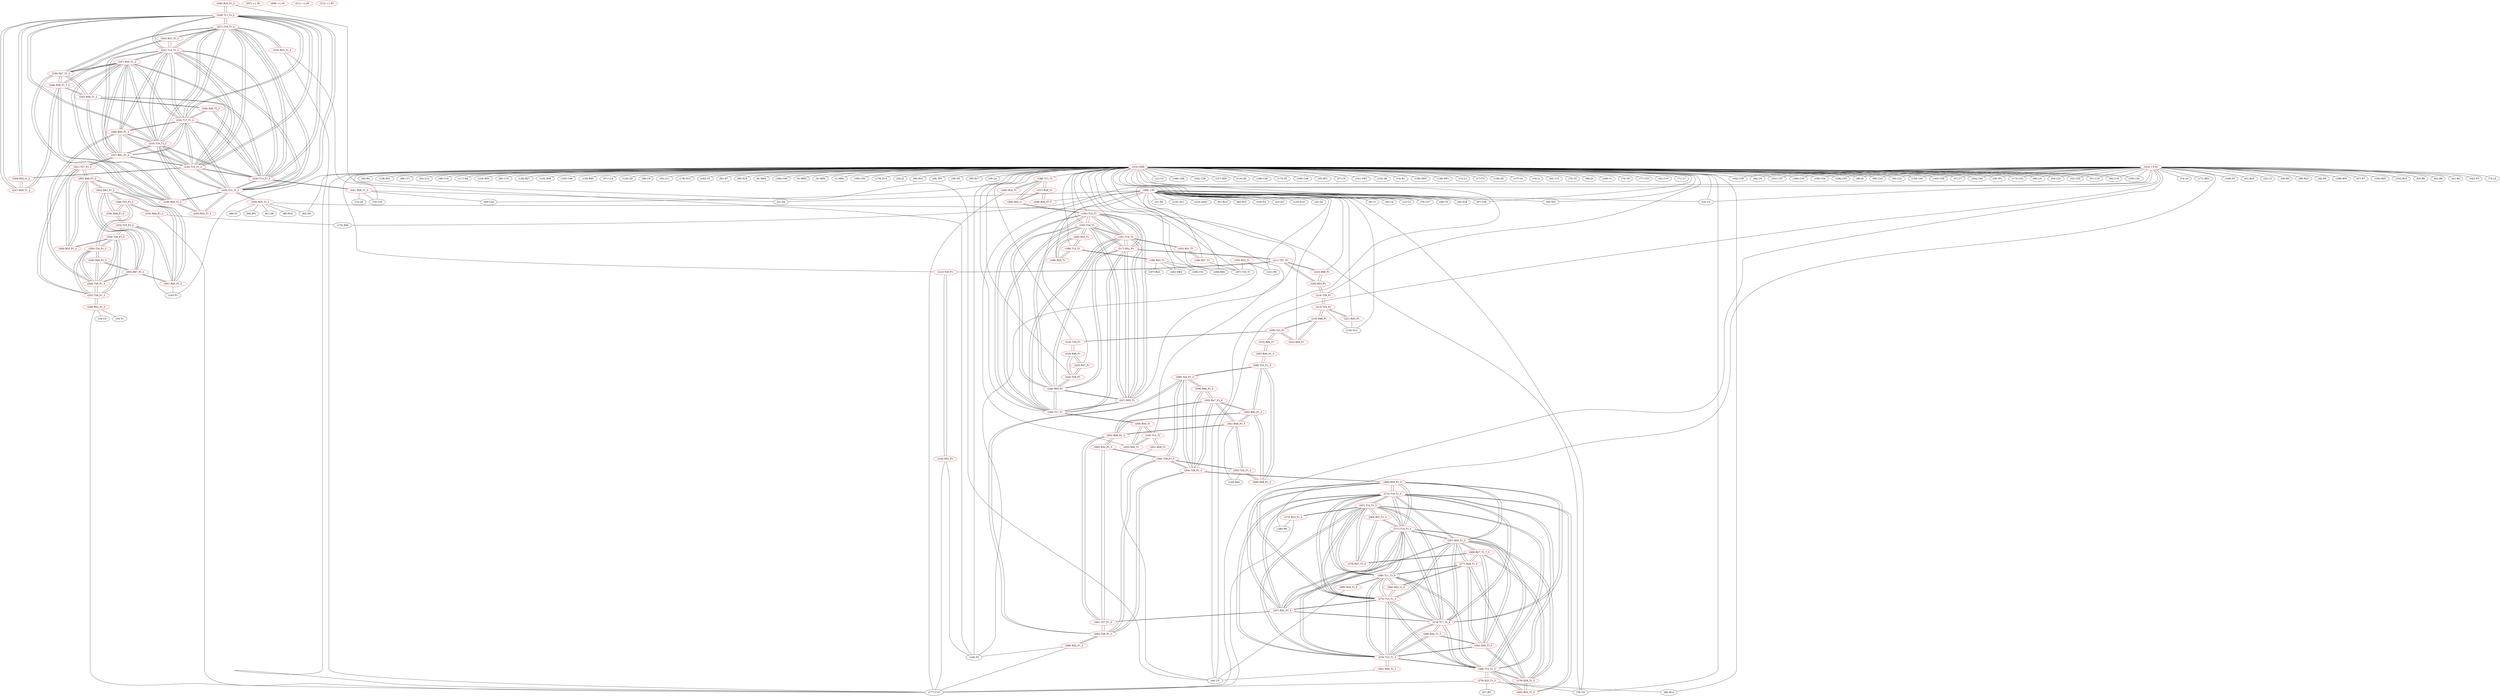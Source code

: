 graph {
	188 [label="(188) T11_T1" color=red]
	200 [label="(200) R24_T1"]
	197 [label="(197) R28_T1"]
	204 [label="(204) R32_t1"]
	189 [label="(189) T12_T1" color=red]
	205 [label="(205) R33_T1"]
	198 [label="(198) R29_T1"]
	199 [label="(199) R25_T1"]
	190 [label="(190) T13_T1" color=red]
	202 [label="(202) R30_T1"]
	206 [label="(206) R34_T1"]
	201 [label="(201) R26_T1"]
	191 [label="(191) T14_T1" color=red]
	203 [label="(203) R31_T1"]
	217 [label="(217) R51_P1"]
	226 [label="(226) R50_P1"]
	194 [label="(194) T17_T1"]
	207 [label="(207) R35_T1"]
	193 [label="(193) T16_T1"]
	192 [label="(192) T15_T1"]
	192 [label="(192) T15_T1" color=red]
	204 [label="(204) R32_t1"]
	217 [label="(217) R51_P1"]
	226 [label="(226) R50_P1"]
	194 [label="(194) T17_T1"]
	207 [label="(207) R35_T1"]
	193 [label="(193) T16_T1"]
	191 [label="(191) T14_T1"]
	193 [label="(193) T16_T1" color=red]
	205 [label="(205) R33_T1"]
	217 [label="(217) R51_P1"]
	226 [label="(226) R50_P1"]
	194 [label="(194) T17_T1"]
	207 [label="(207) R35_T1"]
	192 [label="(192) T15_T1"]
	191 [label="(191) T14_T1"]
	194 [label="(194) T17_T1" color=red]
	206 [label="(206) R34_T1"]
	217 [label="(217) R51_P1"]
	226 [label="(226) R50_P1"]
	207 [label="(207) R35_T1"]
	193 [label="(193) T16_T1"]
	192 [label="(192) T15_T1"]
	191 [label="(191) T14_T1"]
	195 [label="(195) R23_T1" color=red]
	151 [label="(151) F6"]
	144 [label="(144) P2"]
	187 [label="(187) T10_T1"]
	196 [label="(196) R27_T1" color=red]
	187 [label="(187) T10_T1"]
	203 [label="(203) R31_T1"]
	197 [label="(197) R28_T1" color=red]
	188 [label="(188) T11_T1"]
	204 [label="(204) R32_t1"]
	208 [label="(208) R28_T1_T"]
	198 [label="(198) R29_T1" color=red]
	205 [label="(205) R33_T1"]
	189 [label="(189) T12_T1"]
	199 [label="(199) R25_T1" color=red]
	108 [label="(108) R26"]
	107 [label="(107) R22"]
	140 [label="(140) SW4"]
	109 [label="(109) C31"]
	189 [label="(189) T12_T1"]
	200 [label="(200) R24_T1" color=red]
	177 [label="(177) U10"]
	188 [label="(188) T11_T1"]
	201 [label="(201) R26_T1" color=red]
	44 [label="(44) U5"]
	190 [label="(190) T13_T1"]
	202 [label="(202) R30_T1" color=red]
	206 [label="(206) R34_T1"]
	190 [label="(190) T13_T1"]
	203 [label="(203) R31_T1" color=red]
	187 [label="(187) T10_T1"]
	196 [label="(196) R27_T1"]
	191 [label="(191) T14_T1"]
	204 [label="(204) R32_t1" color=red]
	192 [label="(192) T15_T1"]
	188 [label="(188) T11_T1"]
	197 [label="(197) R28_T1"]
	205 [label="(205) R33_T1" color=red]
	193 [label="(193) T16_T1"]
	198 [label="(198) R29_T1"]
	189 [label="(189) T12_T1"]
	206 [label="(206) R34_T1" color=red]
	194 [label="(194) T17_T1"]
	202 [label="(202) R30_T1"]
	190 [label="(190) T13_T1"]
	207 [label="(207) R35_T1" color=red]
	217 [label="(217) R51_P1"]
	226 [label="(226) R50_P1"]
	194 [label="(194) T17_T1"]
	193 [label="(193) T16_T1"]
	192 [label="(192) T15_T1"]
	191 [label="(191) T14_T1"]
	208 [label="(208) R28_T1_T" color=red]
	197 [label="(197) R28_T1"]
	209 [label="(209) T23_P1" color=red]
	219 [label="(219) R48_P1"]
	222 [label="(222) R43_P1"]
	210 [label="(210) T24_P1"]
	215 [label="(215) R44_P1"]
	210 [label="(210) T24_P1" color=red]
	216 [label="(216) R46_P1"]
	209 [label="(209) T23_P1"]
	211 [label="(211) T27_P1" color=red]
	217 [label="(217) R51_P1"]
	212 [label="(212) T28_P1"]
	220 [label="(220) R53_P1"]
	223 [label="(223) R49_P1"]
	212 [label="(212) T28_P1" color=red]
	218 [label="(218) R52_P1"]
	211 [label="(211) T27_P1"]
	213 [label="(213) T25_P1" color=red]
	214 [label="(214) T29_P1"]
	219 [label="(219) R48_P1"]
	221 [label="(221) R45_P1"]
	134 [label="(134) D12"]
	214 [label="(214) T29_P1" color=red]
	213 [label="(213) T25_P1"]
	220 [label="(220) R53_P1"]
	215 [label="(215) R44_P1" color=red]
	295 [label="(295) R44_P1_3"]
	209 [label="(209) T23_P1"]
	216 [label="(216) R46_P1" color=red]
	224 [label="(224) T26_P1"]
	225 [label="(225) R47_P1"]
	210 [label="(210) T24_P1"]
	217 [label="(217) R51_P1" color=red]
	211 [label="(211) T27_P1"]
	226 [label="(226) R50_P1"]
	194 [label="(194) T17_T1"]
	207 [label="(207) R35_T1"]
	193 [label="(193) T16_T1"]
	192 [label="(192) T15_T1"]
	191 [label="(191) T14_T1"]
	218 [label="(218) R52_P1" color=red]
	177 [label="(177) U10"]
	144 [label="(144) P2"]
	212 [label="(212) T28_P1"]
	219 [label="(219) R48_P1" color=red]
	213 [label="(213) T25_P1"]
	209 [label="(209) T23_P1"]
	222 [label="(222) R43_P1"]
	220 [label="(220) R53_P1" color=red]
	214 [label="(214) T29_P1"]
	211 [label="(211) T27_P1"]
	223 [label="(223) R49_P1"]
	221 [label="(221) R45_P1" color=red]
	213 [label="(213) T25_P1"]
	134 [label="(134) D12"]
	222 [label="(222) R43_P1" color=red]
	219 [label="(219) R48_P1"]
	209 [label="(209) T23_P1"]
	223 [label="(223) R49_P1" color=red]
	211 [label="(211) T27_P1"]
	220 [label="(220) R53_P1"]
	224 [label="(224) T26_P1" color=red]
	226 [label="(226) R50_P1"]
	216 [label="(216) R46_P1"]
	225 [label="(225) R47_P1"]
	225 [label="(225) R47_P1" color=red]
	224 [label="(224) T26_P1"]
	216 [label="(216) R46_P1"]
	226 [label="(226) R50_P1" color=red]
	224 [label="(224) T26_P1"]
	217 [label="(217) R51_P1"]
	194 [label="(194) T17_T1"]
	207 [label="(207) R35_T1"]
	193 [label="(193) T16_T1"]
	192 [label="(192) T15_T1"]
	191 [label="(191) T14_T1"]
	227 [label="(227) T10_T1_2" color=red]
	235 [label="(235) R23_T1_2"]
	243 [label="(243) R31_T1_2"]
	236 [label="(236) R27_T1_2"]
	233 [label="(233) T16_T1_2"]
	234 [label="(234) T17_T1_2"]
	232 [label="(232) T15_T1_2"]
	229 [label="(229) T12_T1_2"]
	231 [label="(231) T14_T1_2"]
	230 [label="(230) T13_T1_2"]
	228 [label="(228) T11_T1_2"]
	228 [label="(228) T11_T1_2" color=red]
	240 [label="(240) R24_T1_2"]
	237 [label="(237) R28_T1_2"]
	244 [label="(244) R32_t1_2"]
	227 [label="(227) T10_T1_2"]
	233 [label="(233) T16_T1_2"]
	234 [label="(234) T17_T1_2"]
	232 [label="(232) T15_T1_2"]
	229 [label="(229) T12_T1_2"]
	231 [label="(231) T14_T1_2"]
	230 [label="(230) T13_T1_2"]
	229 [label="(229) T12_T1_2" color=red]
	245 [label="(245) R33_T1_2"]
	238 [label="(238) R29_T1_2"]
	239 [label="(239) R25_T1_2"]
	227 [label="(227) T10_T1_2"]
	233 [label="(233) T16_T1_2"]
	234 [label="(234) T17_T1_2"]
	232 [label="(232) T15_T1_2"]
	231 [label="(231) T14_T1_2"]
	230 [label="(230) T13_T1_2"]
	228 [label="(228) T11_T1_2"]
	230 [label="(230) T13_T1_2" color=red]
	242 [label="(242) R30_T1_2"]
	246 [label="(246) R34_T1_2"]
	241 [label="(241) R26_T1_2"]
	227 [label="(227) T10_T1_2"]
	233 [label="(233) T16_T1_2"]
	234 [label="(234) T17_T1_2"]
	232 [label="(232) T15_T1_2"]
	229 [label="(229) T12_T1_2"]
	231 [label="(231) T14_T1_2"]
	228 [label="(228) T11_T1_2"]
	231 [label="(231) T14_T1_2" color=red]
	227 [label="(227) T10_T1_2"]
	233 [label="(233) T16_T1_2"]
	234 [label="(234) T17_T1_2"]
	232 [label="(232) T15_T1_2"]
	229 [label="(229) T12_T1_2"]
	230 [label="(230) T13_T1_2"]
	228 [label="(228) T11_T1_2"]
	243 [label="(243) R31_T1_2"]
	257 [label="(257) R51_P1_2"]
	266 [label="(266) R50_P1_2"]
	247 [label="(247) R35_T1_2"]
	232 [label="(232) T15_T1_2" color=red]
	244 [label="(244) R32_t1_2"]
	227 [label="(227) T10_T1_2"]
	233 [label="(233) T16_T1_2"]
	234 [label="(234) T17_T1_2"]
	229 [label="(229) T12_T1_2"]
	231 [label="(231) T14_T1_2"]
	230 [label="(230) T13_T1_2"]
	228 [label="(228) T11_T1_2"]
	257 [label="(257) R51_P1_2"]
	266 [label="(266) R50_P1_2"]
	247 [label="(247) R35_T1_2"]
	233 [label="(233) T16_T1_2" color=red]
	245 [label="(245) R33_T1_2"]
	227 [label="(227) T10_T1_2"]
	234 [label="(234) T17_T1_2"]
	232 [label="(232) T15_T1_2"]
	229 [label="(229) T12_T1_2"]
	231 [label="(231) T14_T1_2"]
	230 [label="(230) T13_T1_2"]
	228 [label="(228) T11_T1_2"]
	257 [label="(257) R51_P1_2"]
	266 [label="(266) R50_P1_2"]
	247 [label="(247) R35_T1_2"]
	234 [label="(234) T17_T1_2" color=red]
	246 [label="(246) R34_T1_2"]
	227 [label="(227) T10_T1_2"]
	233 [label="(233) T16_T1_2"]
	232 [label="(232) T15_T1_2"]
	229 [label="(229) T12_T1_2"]
	231 [label="(231) T14_T1_2"]
	230 [label="(230) T13_T1_2"]
	228 [label="(228) T11_T1_2"]
	257 [label="(257) R51_P1_2"]
	266 [label="(266) R50_P1_2"]
	247 [label="(247) R35_T1_2"]
	235 [label="(235) R23_T1_2" color=red]
	177 [label="(177) U10"]
	144 [label="(144) P2"]
	227 [label="(227) T10_T1_2"]
	236 [label="(236) R27_T1_2" color=red]
	242 [label="(242) R30_T1_2"]
	247 [label="(247) R35_T1_2"]
	238 [label="(238) R29_T1_2"]
	248 [label="(248) R28_T1_T_2"]
	227 [label="(227) T10_T1_2"]
	243 [label="(243) R31_T1_2"]
	237 [label="(237) R28_T1_2" color=red]
	228 [label="(228) T11_T1_2"]
	244 [label="(244) R32_t1_2"]
	248 [label="(248) R28_T1_T_2"]
	238 [label="(238) R29_T1_2" color=red]
	242 [label="(242) R30_T1_2"]
	247 [label="(247) R35_T1_2"]
	248 [label="(248) R28_T1_T_2"]
	236 [label="(236) R27_T1_2"]
	245 [label="(245) R33_T1_2"]
	229 [label="(229) T12_T1_2"]
	239 [label="(239) R25_T1_2" color=red]
	88 [label="(88) F2"]
	94 [label="(94) JP4"]
	83 [label="(83) D9"]
	78 [label="(78) U9"]
	81 [label="(81) D8"]
	80 [label="(80) R16"]
	229 [label="(229) T12_T1_2"]
	240 [label="(240) R24_T1_2" color=red]
	44 [label="(44) U5"]
	228 [label="(228) T11_T1_2"]
	241 [label="(241) R26_T1_2" color=red]
	70 [label="(70) C25"]
	69 [label="(69) C24"]
	72 [label="(72) L8"]
	21 [label="(21) D4"]
	230 [label="(230) T13_T1_2"]
	242 [label="(242) R30_T1_2" color=red]
	247 [label="(247) R35_T1_2"]
	238 [label="(238) R29_T1_2"]
	248 [label="(248) R28_T1_T_2"]
	236 [label="(236) R27_T1_2"]
	246 [label="(246) R34_T1_2"]
	230 [label="(230) T13_T1_2"]
	243 [label="(243) R31_T1_2" color=red]
	227 [label="(227) T10_T1_2"]
	236 [label="(236) R27_T1_2"]
	231 [label="(231) T14_T1_2"]
	244 [label="(244) R32_t1_2" color=red]
	232 [label="(232) T15_T1_2"]
	228 [label="(228) T11_T1_2"]
	237 [label="(237) R28_T1_2"]
	245 [label="(245) R33_T1_2" color=red]
	233 [label="(233) T16_T1_2"]
	238 [label="(238) R29_T1_2"]
	229 [label="(229) T12_T1_2"]
	246 [label="(246) R34_T1_2" color=red]
	234 [label="(234) T17_T1_2"]
	242 [label="(242) R30_T1_2"]
	230 [label="(230) T13_T1_2"]
	247 [label="(247) R35_T1_2" color=red]
	242 [label="(242) R30_T1_2"]
	238 [label="(238) R29_T1_2"]
	248 [label="(248) R28_T1_T_2"]
	236 [label="(236) R27_T1_2"]
	257 [label="(257) R51_P1_2"]
	266 [label="(266) R50_P1_2"]
	234 [label="(234) T17_T1_2"]
	233 [label="(233) T16_T1_2"]
	232 [label="(232) T15_T1_2"]
	231 [label="(231) T14_T1_2"]
	248 [label="(248) R28_T1_T_2" color=red]
	242 [label="(242) R30_T1_2"]
	247 [label="(247) R35_T1_2"]
	238 [label="(238) R29_T1_2"]
	236 [label="(236) R27_T1_2"]
	237 [label="(237) R28_T1_2"]
	249 [label="(249) T23_P1_2" color=red]
	259 [label="(259) R48_P1_2"]
	262 [label="(262) R43_P1_2"]
	250 [label="(250) T24_P1_2"]
	255 [label="(255) R44_P1_2"]
	250 [label="(250) T24_P1_2" color=red]
	264 [label="(264) T26_P1_2"]
	254 [label="(254) T29_P1_2"]
	252 [label="(252) T28_P1_2"]
	256 [label="(256) R46_P1_2"]
	249 [label="(249) T23_P1_2"]
	251 [label="(251) T27_P1_2" color=red]
	257 [label="(257) R51_P1_2"]
	252 [label="(252) T28_P1_2"]
	260 [label="(260) R53_P1_2"]
	263 [label="(263) R49_P1_2"]
	252 [label="(252) T28_P1_2" color=red]
	264 [label="(264) T26_P1_2"]
	250 [label="(250) T24_P1_2"]
	254 [label="(254) T29_P1_2"]
	258 [label="(258) R52_P1_2"]
	251 [label="(251) T27_P1_2"]
	253 [label="(253) T25_P1_2" color=red]
	254 [label="(254) T29_P1_2"]
	259 [label="(259) R48_P1_2"]
	261 [label="(261) R45_P1_2"]
	143 [label="(143) P1"]
	254 [label="(254) T29_P1_2" color=red]
	264 [label="(264) T26_P1_2"]
	250 [label="(250) T24_P1_2"]
	252 [label="(252) T28_P1_2"]
	253 [label="(253) T25_P1_2"]
	260 [label="(260) R53_P1_2"]
	255 [label="(255) R44_P1_2" color=red]
	177 [label="(177) U10"]
	170 [label="(170) R50"]
	249 [label="(249) T23_P1_2"]
	256 [label="(256) R46_P1_2" color=red]
	264 [label="(264) T26_P1_2"]
	265 [label="(265) R47_P1_2"]
	250 [label="(250) T24_P1_2"]
	257 [label="(257) R51_P1_2" color=red]
	251 [label="(251) T27_P1_2"]
	266 [label="(266) R50_P1_2"]
	234 [label="(234) T17_T1_2"]
	247 [label="(247) R35_T1_2"]
	233 [label="(233) T16_T1_2"]
	232 [label="(232) T15_T1_2"]
	231 [label="(231) T14_T1_2"]
	258 [label="(258) R52_P1_2" color=red]
	10 [label="(10) U2"]
	177 [label="(177) U10"]
	16 [label="(16) T1"]
	252 [label="(252) T28_P1_2"]
	259 [label="(259) R48_P1_2" color=red]
	253 [label="(253) T25_P1_2"]
	249 [label="(249) T23_P1_2"]
	262 [label="(262) R43_P1_2"]
	260 [label="(260) R53_P1_2" color=red]
	254 [label="(254) T29_P1_2"]
	251 [label="(251) T27_P1_2"]
	263 [label="(263) R49_P1_2"]
	261 [label="(261) R45_P1_2" color=red]
	265 [label="(265) R47_P1_2"]
	262 [label="(262) R43_P1_2"]
	263 [label="(263) R49_P1_2"]
	253 [label="(253) T25_P1_2"]
	143 [label="(143) P1"]
	262 [label="(262) R43_P1_2" color=red]
	259 [label="(259) R48_P1_2"]
	249 [label="(249) T23_P1_2"]
	265 [label="(265) R47_P1_2"]
	261 [label="(261) R45_P1_2"]
	263 [label="(263) R49_P1_2"]
	263 [label="(263) R49_P1_2" color=red]
	265 [label="(265) R47_P1_2"]
	261 [label="(261) R45_P1_2"]
	262 [label="(262) R43_P1_2"]
	251 [label="(251) T27_P1_2"]
	260 [label="(260) R53_P1_2"]
	264 [label="(264) T26_P1_2" color=red]
	266 [label="(266) R50_P1_2"]
	250 [label="(250) T24_P1_2"]
	254 [label="(254) T29_P1_2"]
	252 [label="(252) T28_P1_2"]
	256 [label="(256) R46_P1_2"]
	265 [label="(265) R47_P1_2"]
	265 [label="(265) R47_P1_2" color=red]
	261 [label="(261) R45_P1_2"]
	262 [label="(262) R43_P1_2"]
	263 [label="(263) R49_P1_2"]
	264 [label="(264) T26_P1_2"]
	256 [label="(256) R46_P1_2"]
	266 [label="(266) R50_P1_2" color=red]
	264 [label="(264) T26_P1_2"]
	257 [label="(257) R51_P1_2"]
	234 [label="(234) T17_T1_2"]
	247 [label="(247) R35_T1_2"]
	233 [label="(233) T16_T1_2"]
	232 [label="(232) T15_T1_2"]
	231 [label="(231) T14_T1_2"]
	267 [label="(267) T10_T1_3" color=red]
	275 [label="(275) R23_T1_3"]
	283 [label="(283) R31_T1_3"]
	276 [label="(276) R27_T1_3"]
	273 [label="(273) T16_T1_3"]
	274 [label="(274) T17_T1_3"]
	272 [label="(272) T15_T1_3"]
	269 [label="(269) T12_T1_3"]
	271 [label="(271) T14_T1_3"]
	270 [label="(270) T13_T1_3"]
	268 [label="(268) T11_T1_3"]
	268 [label="(268) T11_T1_3" color=red]
	280 [label="(280) R24_T1_3"]
	277 [label="(277) R28_T1_3"]
	284 [label="(284) R32_t1_3"]
	267 [label="(267) T10_T1_3"]
	273 [label="(273) T16_T1_3"]
	274 [label="(274) T17_T1_3"]
	272 [label="(272) T15_T1_3"]
	269 [label="(269) T12_T1_3"]
	271 [label="(271) T14_T1_3"]
	270 [label="(270) T13_T1_3"]
	269 [label="(269) T12_T1_3" color=red]
	285 [label="(285) R33_T1_3"]
	278 [label="(278) R29_T1_3"]
	279 [label="(279) R25_T1_3"]
	267 [label="(267) T10_T1_3"]
	273 [label="(273) T16_T1_3"]
	274 [label="(274) T17_T1_3"]
	272 [label="(272) T15_T1_3"]
	271 [label="(271) T14_T1_3"]
	270 [label="(270) T13_T1_3"]
	268 [label="(268) T11_T1_3"]
	270 [label="(270) T13_T1_3" color=red]
	282 [label="(282) R30_T1_3"]
	286 [label="(286) R34_T1_3"]
	281 [label="(281) R26_T1_3"]
	267 [label="(267) T10_T1_3"]
	273 [label="(273) T16_T1_3"]
	274 [label="(274) T17_T1_3"]
	272 [label="(272) T15_T1_3"]
	269 [label="(269) T12_T1_3"]
	271 [label="(271) T14_T1_3"]
	268 [label="(268) T11_T1_3"]
	271 [label="(271) T14_T1_3" color=red]
	267 [label="(267) T10_T1_3"]
	273 [label="(273) T16_T1_3"]
	274 [label="(274) T17_T1_3"]
	272 [label="(272) T15_T1_3"]
	269 [label="(269) T12_T1_3"]
	270 [label="(270) T13_T1_3"]
	268 [label="(268) T11_T1_3"]
	283 [label="(283) R31_T1_3"]
	297 [label="(297) R51_P1_3"]
	306 [label="(306) R50_P1_3"]
	287 [label="(287) R35_T1_3"]
	272 [label="(272) T15_T1_3" color=red]
	284 [label="(284) R32_t1_3"]
	267 [label="(267) T10_T1_3"]
	273 [label="(273) T16_T1_3"]
	274 [label="(274) T17_T1_3"]
	269 [label="(269) T12_T1_3"]
	271 [label="(271) T14_T1_3"]
	270 [label="(270) T13_T1_3"]
	268 [label="(268) T11_T1_3"]
	297 [label="(297) R51_P1_3"]
	306 [label="(306) R50_P1_3"]
	287 [label="(287) R35_T1_3"]
	273 [label="(273) T16_T1_3" color=red]
	285 [label="(285) R33_T1_3"]
	267 [label="(267) T10_T1_3"]
	274 [label="(274) T17_T1_3"]
	272 [label="(272) T15_T1_3"]
	269 [label="(269) T12_T1_3"]
	271 [label="(271) T14_T1_3"]
	270 [label="(270) T13_T1_3"]
	268 [label="(268) T11_T1_3"]
	297 [label="(297) R51_P1_3"]
	306 [label="(306) R50_P1_3"]
	287 [label="(287) R35_T1_3"]
	274 [label="(274) T17_T1_3" color=red]
	286 [label="(286) R34_T1_3"]
	267 [label="(267) T10_T1_3"]
	273 [label="(273) T16_T1_3"]
	272 [label="(272) T15_T1_3"]
	269 [label="(269) T12_T1_3"]
	271 [label="(271) T14_T1_3"]
	270 [label="(270) T13_T1_3"]
	268 [label="(268) T11_T1_3"]
	297 [label="(297) R51_P1_3"]
	306 [label="(306) R50_P1_3"]
	287 [label="(287) R35_T1_3"]
	275 [label="(275) R23_T1_3" color=red]
	186 [label="(186) R6"]
	177 [label="(177) U10"]
	267 [label="(267) T10_T1_3"]
	276 [label="(276) R27_T1_3" color=red]
	267 [label="(267) T10_T1_3"]
	283 [label="(283) R31_T1_3"]
	288 [label="(288) R27_T1_T_3"]
	277 [label="(277) R28_T1_3" color=red]
	282 [label="(282) R30_T1_3"]
	287 [label="(287) R35_T1_3"]
	278 [label="(278) R29_T1_3"]
	288 [label="(288) R27_T1_T_3"]
	268 [label="(268) T11_T1_3"]
	284 [label="(284) R32_t1_3"]
	278 [label="(278) R29_T1_3" color=red]
	282 [label="(282) R30_T1_3"]
	287 [label="(287) R35_T1_3"]
	277 [label="(277) R28_T1_3"]
	288 [label="(288) R27_T1_T_3"]
	285 [label="(285) R33_T1_3"]
	269 [label="(269) T12_T1_3"]
	279 [label="(279) R25_T1_3" color=red]
	97 [label="(97) JP1"]
	86 [label="(86) R14"]
	177 [label="(177) U10"]
	78 [label="(78) U9"]
	269 [label="(269) T12_T1_3"]
	280 [label="(280) R24_T1_3" color=red]
	44 [label="(44) U5"]
	268 [label="(268) T11_T1_3"]
	281 [label="(281) R26_T1_3" color=red]
	44 [label="(44) U5"]
	270 [label="(270) T13_T1_3"]
	282 [label="(282) R30_T1_3" color=red]
	287 [label="(287) R35_T1_3"]
	278 [label="(278) R29_T1_3"]
	277 [label="(277) R28_T1_3"]
	288 [label="(288) R27_T1_T_3"]
	286 [label="(286) R34_T1_3"]
	270 [label="(270) T13_T1_3"]
	283 [label="(283) R31_T1_3" color=red]
	267 [label="(267) T10_T1_3"]
	276 [label="(276) R27_T1_3"]
	271 [label="(271) T14_T1_3"]
	284 [label="(284) R32_t1_3" color=red]
	272 [label="(272) T15_T1_3"]
	268 [label="(268) T11_T1_3"]
	277 [label="(277) R28_T1_3"]
	285 [label="(285) R33_T1_3" color=red]
	273 [label="(273) T16_T1_3"]
	278 [label="(278) R29_T1_3"]
	269 [label="(269) T12_T1_3"]
	286 [label="(286) R34_T1_3" color=red]
	274 [label="(274) T17_T1_3"]
	282 [label="(282) R30_T1_3"]
	270 [label="(270) T13_T1_3"]
	287 [label="(287) R35_T1_3" color=red]
	282 [label="(282) R30_T1_3"]
	278 [label="(278) R29_T1_3"]
	277 [label="(277) R28_T1_3"]
	288 [label="(288) R27_T1_T_3"]
	297 [label="(297) R51_P1_3"]
	306 [label="(306) R50_P1_3"]
	274 [label="(274) T17_T1_3"]
	273 [label="(273) T16_T1_3"]
	272 [label="(272) T15_T1_3"]
	271 [label="(271) T14_T1_3"]
	288 [label="(288) R27_T1_T_3" color=red]
	282 [label="(282) R30_T1_3"]
	287 [label="(287) R35_T1_3"]
	278 [label="(278) R29_T1_3"]
	277 [label="(277) R28_T1_3"]
	276 [label="(276) R27_T1_3"]
	289 [label="(289) T23_P1_3" color=red]
	299 [label="(299) R48_P1_3"]
	302 [label="(302) R43_P1_3"]
	290 [label="(290) T24_P1_3"]
	295 [label="(295) R44_P1_3"]
	290 [label="(290) T24_P1_3" color=red]
	304 [label="(304) T26_P1_3"]
	294 [label="(294) T29_P1_3"]
	292 [label="(292) T28_P1_3"]
	296 [label="(296) R46_P1_3"]
	289 [label="(289) T23_P1_3"]
	291 [label="(291) T27_P1_3" color=red]
	297 [label="(297) R51_P1_3"]
	292 [label="(292) T28_P1_3"]
	300 [label="(300) R53_P1_3"]
	303 [label="(303) R49_P1_3"]
	292 [label="(292) T28_P1_3" color=red]
	304 [label="(304) T26_P1_3"]
	290 [label="(290) T24_P1_3"]
	294 [label="(294) T29_P1_3"]
	298 [label="(298) R52_P1_3"]
	291 [label="(291) T27_P1_3"]
	293 [label="(293) T25_P1_3" color=red]
	294 [label="(294) T29_P1_3"]
	299 [label="(299) R48_P1_3"]
	301 [label="(301) R45_P1_3"]
	130 [label="(130) R44"]
	294 [label="(294) T29_P1_3" color=red]
	304 [label="(304) T26_P1_3"]
	290 [label="(290) T24_P1_3"]
	292 [label="(292) T28_P1_3"]
	293 [label="(293) T25_P1_3"]
	300 [label="(300) R53_P1_3"]
	295 [label="(295) R44_P1_3" color=red]
	215 [label="(215) R44_P1"]
	289 [label="(289) T23_P1_3"]
	296 [label="(296) R46_P1_3" color=red]
	304 [label="(304) T26_P1_3"]
	305 [label="(305) R47_P1_3"]
	290 [label="(290) T24_P1_3"]
	297 [label="(297) R51_P1_3" color=red]
	291 [label="(291) T27_P1_3"]
	306 [label="(306) R50_P1_3"]
	274 [label="(274) T17_T1_3"]
	287 [label="(287) R35_T1_3"]
	273 [label="(273) T16_T1_3"]
	272 [label="(272) T15_T1_3"]
	271 [label="(271) T14_T1_3"]
	298 [label="(298) R52_P1_3" color=red]
	144 [label="(144) P2"]
	177 [label="(177) U10"]
	292 [label="(292) T28_P1_3"]
	299 [label="(299) R48_P1_3" color=red]
	293 [label="(293) T25_P1_3"]
	289 [label="(289) T23_P1_3"]
	302 [label="(302) R43_P1_3"]
	300 [label="(300) R53_P1_3" color=red]
	294 [label="(294) T29_P1_3"]
	291 [label="(291) T27_P1_3"]
	303 [label="(303) R49_P1_3"]
	301 [label="(301) R45_P1_3" color=red]
	305 [label="(305) R47_P1_3"]
	302 [label="(302) R43_P1_3"]
	303 [label="(303) R49_P1_3"]
	293 [label="(293) T25_P1_3"]
	130 [label="(130) R44"]
	302 [label="(302) R43_P1_3" color=red]
	299 [label="(299) R48_P1_3"]
	289 [label="(289) T23_P1_3"]
	305 [label="(305) R47_P1_3"]
	301 [label="(301) R45_P1_3"]
	303 [label="(303) R49_P1_3"]
	303 [label="(303) R49_P1_3" color=red]
	305 [label="(305) R47_P1_3"]
	301 [label="(301) R45_P1_3"]
	302 [label="(302) R43_P1_3"]
	291 [label="(291) T27_P1_3"]
	300 [label="(300) R53_P1_3"]
	304 [label="(304) T26_P1_3" color=red]
	306 [label="(306) R50_P1_3"]
	290 [label="(290) T24_P1_3"]
	294 [label="(294) T29_P1_3"]
	292 [label="(292) T28_P1_3"]
	296 [label="(296) R46_P1_3"]
	305 [label="(305) R47_P1_3"]
	305 [label="(305) R47_P1_3" color=red]
	301 [label="(301) R45_P1_3"]
	302 [label="(302) R43_P1_3"]
	303 [label="(303) R49_P1_3"]
	304 [label="(304) T26_P1_3"]
	296 [label="(296) R46_P1_3"]
	306 [label="(306) R50_P1_3" color=red]
	304 [label="(304) T26_P1_3"]
	297 [label="(297) R51_P1_3"]
	274 [label="(274) T17_T1_3"]
	287 [label="(287) R35_T1_3"]
	273 [label="(273) T16_T1_3"]
	272 [label="(272) T15_T1_3"]
	271 [label="(271) T14_T1_3"]
	307 [label="(307) +1.5V" color=red]
	308 [label="(308) +1.2V" color=red]
	309 [label="(309) +5V" color=red]
	9 [label="(9) U1"]
	133 [label="(133) D10"]
	151 [label="(151) F6"]
	33 [label="(33) D2"]
	32 [label="(32) C4"]
	31 [label="(31) R3"]
	135 [label="(135) D11"]
	123 [label="(123) LED1"]
	134 [label="(134) D12"]
	91 [label="(91) R13"]
	12 [label="(12) C1"]
	78 [label="(78) U9"]
	79 [label="(79) C27"]
	28 [label="(28) C5"]
	84 [label="(84) R15"]
	35 [label="(35) D16"]
	87 [label="(87) C26"]
	150 [label="(150) F4"]
	21 [label="(21) D4"]
	30 [label="(30) TP2"]
	24 [label="(24) U3"]
	23 [label="(23) D3"]
	202 [label="(202) R30_T1"]
	207 [label="(207) R35_T1"]
	198 [label="(198) R29_T1"]
	208 [label="(208) R28_T1_T"]
	196 [label="(196) R27_T1"]
	225 [label="(225) R47_P1"]
	221 [label="(221) R45_P1"]
	222 [label="(222) R43_P1"]
	223 [label="(223) R49_P1"]
	310 [label="(310) +3.3V" color=red]
	149 [label="(149) F5"]
	60 [label="(60) C23"]
	56 [label="(56) C22"]
	154 [label="(154) C43"]
	61 [label="(61) R10"]
	163 [label="(163) C39"]
	177 [label="(177) U10"]
	22 [label="(22) L3"]
	20 [label="(20) R2"]
	37 [label="(37) C7"]
	99 [label="(99) R23"]
	26 [label="(26) D6"]
	24 [label="(24) U3"]
	108 [label="(108) R26"]
	164 [label="(164) C40"]
	29 [label="(29) TP1"]
	168 [label="(168) R55"]
	173 [label="(173) C42"]
	66 [label="(66) U6"]
	53 [label="(53) C21"]
	52 [label="(52) C20"]
	67 [label="(67) R7"]
	51 [label="(51) C19"]
	50 [label="(50) C18"]
	105 [label="(105) R25"]
	165 [label="(165) C41"]
	162 [label="(162) C38"]
	102 [label="(102) R24"]
	64 [label="(64) U8"]
	161 [label="(161) C37"]
	160 [label="(160) C35"]
	159 [label="(159) C34"]
	158 [label="(158) C33"]
	63 [label="(63) R8"]
	62 [label="(62) R9"]
	41 [label="(41) R5"]
	44 [label="(44) U5"]
	46 [label="(46) J4"]
	186 [label="(186) R6"]
	142 [label="(142) F3"]
	73 [label="(73) L5"]
	74 [label="(74) L6"]
	171 [label="(171) R52"]
	170 [label="(170) R50"]
	311 [label="(311) +1.0V" color=red]
	312 [label="(312) +1.8V" color=red]
	313 [label="(313) GND" color=red]
	11 [label="(11) C2"]
	109 [label="(109) C31"]
	166 [label="(166) C48"]
	164 [label="(164) C40"]
	165 [label="(165) C41"]
	162 [label="(162) C38"]
	161 [label="(161) C37"]
	103 [label="(103) C29"]
	64 [label="(64) U8"]
	127 [label="(127) R39"]
	160 [label="(160) C35"]
	114 [label="(114) Q2"]
	106 [label="(106) C30"]
	175 [label="(175) S5"]
	100 [label="(100) C28"]
	163 [label="(163) C39"]
	25 [label="(25) BT1"]
	24 [label="(24) U3"]
	27 [label="(27) C6"]
	177 [label="(177) U10"]
	30 [label="(30) TP2"]
	28 [label="(28) C5"]
	29 [label="(29) TP1"]
	144 [label="(144) P2"]
	140 [label="(140) SW4"]
	141 [label="(141) SW2"]
	132 [label="(132) Q6"]
	9 [label="(9) U1"]
	14 [label="(14) R1"]
	139 [label="(139) SW3"]
	138 [label="(138) SW1"]
	13 [label="(13) L2"]
	12 [label="(12) C1"]
	17 [label="(17) C3"]
	173 [label="(173) C42"]
	136 [label="(136) Q5"]
	137 [label="(137) Q1"]
	19 [label="(19) J1"]
	69 [label="(69) C24"]
	70 [label="(70) C25"]
	44 [label="(44) U5"]
	43 [label="(43) C13"]
	75 [label="(75) Y3"]
	68 [label="(68) J3"]
	169 [label="(169) Y1"]
	76 [label="(76) C8"]
	77 [label="(77) C53"]
	42 [label="(42) C15"]
	46 [label="(46) J4"]
	71 [label="(71) L7"]
	40 [label="(40) R4"]
	66 [label="(66) U6"]
	53 [label="(53) C21"]
	52 [label="(52) C20"]
	128 [label="(128) R31"]
	51 [label="(51) C19"]
	50 [label="(50) C18"]
	49 [label="(49) C17"]
	54 [label="(54) C12"]
	48 [label="(48) C16"]
	117 [label="(117) Q4"]
	124 [label="(124) R30"]
	65 [label="(65) C10"]
	126 [label="(126) R27"]
	158 [label="(158) C33"]
	125 [label="(125) R36"]
	60 [label="(60) C23"]
	155 [label="(155) C46"]
	129 [label="(129) R40"]
	57 [label="(57) C14"]
	120 [label="(120) Q3"]
	58 [label="(58) C9"]
	159 [label="(159) C34"]
	154 [label="(154) C43"]
	56 [label="(56) C22"]
	55 [label="(55) C11"]
	143 [label="(143) P1"]
	178 [label="(178) D13"]
	183 [label="(183) Y2"]
	78 [label="(78) U9"]
	79 [label="(79) C27"]
	82 [label="(82) D7"]
	86 [label="(86) R14"]
	87 [label="(87) C26"]
	90 [label="(90) R18"]
	6 [label="(6) MH4"]
	184 [label="(184) C49"]
	5 [label="(5) MH3"]
	4 [label="(4) MH2"]
	1 [label="(1) MH1"]
	185 [label="(185) C52"]
	179 [label="(179) D14"]
	35 [label="(35) D16"]
	34 [label="(34) J2"]
	96 [label="(96) R12"]
	32 [label="(32) C4"]
	38 [label="(38) TP3"]
	39 [label="(39) D5"]
	37 [label="(37) C7"]
	95 [label="(95) R17"]
	83 [label="(83) D9"]
	36 [label="(36) L4"]
	187 [label="(187) T10_T1"]
	193 [label="(193) T16_T1"]
	194 [label="(194) T17_T1"]
	192 [label="(192) T15_T1"]
	189 [label="(189) T12_T1"]
	191 [label="(191) T14_T1"]
	190 [label="(190) T13_T1"]
	188 [label="(188) T11_T1"]
	224 [label="(224) T26_P1"]
	210 [label="(210) T24_P1"]
	214 [label="(214) T29_P1"]
	212 [label="(212) T28_P1"]
	188 -- 200
	188 -- 197
	188 -- 204
	189 -- 205
	189 -- 198
	189 -- 199
	190 -- 202
	190 -- 206
	190 -- 201
	191 -- 203
	191 -- 217
	191 -- 226
	191 -- 194
	191 -- 207
	191 -- 193
	191 -- 192
	192 -- 204
	192 -- 217
	192 -- 226
	192 -- 194
	192 -- 207
	192 -- 193
	192 -- 191
	193 -- 205
	193 -- 217
	193 -- 226
	193 -- 194
	193 -- 207
	193 -- 192
	193 -- 191
	194 -- 206
	194 -- 217
	194 -- 226
	194 -- 207
	194 -- 193
	194 -- 192
	194 -- 191
	195 -- 151
	195 -- 144
	195 -- 187
	196 -- 187
	196 -- 203
	197 -- 188
	197 -- 204
	197 -- 208
	198 -- 205
	198 -- 189
	199 -- 108
	199 -- 107
	199 -- 140
	199 -- 109
	199 -- 189
	200 -- 177
	200 -- 188
	201 -- 44
	201 -- 190
	202 -- 206
	202 -- 190
	203 -- 187
	203 -- 196
	203 -- 191
	204 -- 192
	204 -- 188
	204 -- 197
	205 -- 193
	205 -- 198
	205 -- 189
	206 -- 194
	206 -- 202
	206 -- 190
	207 -- 217
	207 -- 226
	207 -- 194
	207 -- 193
	207 -- 192
	207 -- 191
	208 -- 197
	209 -- 219
	209 -- 222
	209 -- 210
	209 -- 215
	210 -- 216
	210 -- 209
	211 -- 217
	211 -- 212
	211 -- 220
	211 -- 223
	212 -- 218
	212 -- 211
	213 -- 214
	213 -- 219
	213 -- 221
	213 -- 134
	214 -- 213
	214 -- 220
	215 -- 295
	215 -- 209
	216 -- 224
	216 -- 225
	216 -- 210
	217 -- 211
	217 -- 226
	217 -- 194
	217 -- 207
	217 -- 193
	217 -- 192
	217 -- 191
	218 -- 177
	218 -- 144
	218 -- 212
	219 -- 213
	219 -- 209
	219 -- 222
	220 -- 214
	220 -- 211
	220 -- 223
	221 -- 213
	221 -- 134
	222 -- 219
	222 -- 209
	223 -- 211
	223 -- 220
	224 -- 226
	224 -- 216
	224 -- 225
	225 -- 224
	225 -- 216
	226 -- 224
	226 -- 217
	226 -- 194
	226 -- 207
	226 -- 193
	226 -- 192
	226 -- 191
	227 -- 235
	227 -- 243
	227 -- 236
	227 -- 233
	227 -- 234
	227 -- 232
	227 -- 229
	227 -- 231
	227 -- 230
	227 -- 228
	228 -- 240
	228 -- 237
	228 -- 244
	228 -- 227
	228 -- 233
	228 -- 234
	228 -- 232
	228 -- 229
	228 -- 231
	228 -- 230
	229 -- 245
	229 -- 238
	229 -- 239
	229 -- 227
	229 -- 233
	229 -- 234
	229 -- 232
	229 -- 231
	229 -- 230
	229 -- 228
	230 -- 242
	230 -- 246
	230 -- 241
	230 -- 227
	230 -- 233
	230 -- 234
	230 -- 232
	230 -- 229
	230 -- 231
	230 -- 228
	231 -- 227
	231 -- 233
	231 -- 234
	231 -- 232
	231 -- 229
	231 -- 230
	231 -- 228
	231 -- 243
	231 -- 257
	231 -- 266
	231 -- 247
	232 -- 244
	232 -- 227
	232 -- 233
	232 -- 234
	232 -- 229
	232 -- 231
	232 -- 230
	232 -- 228
	232 -- 257
	232 -- 266
	232 -- 247
	233 -- 245
	233 -- 227
	233 -- 234
	233 -- 232
	233 -- 229
	233 -- 231
	233 -- 230
	233 -- 228
	233 -- 257
	233 -- 266
	233 -- 247
	234 -- 246
	234 -- 227
	234 -- 233
	234 -- 232
	234 -- 229
	234 -- 231
	234 -- 230
	234 -- 228
	234 -- 257
	234 -- 266
	234 -- 247
	235 -- 177
	235 -- 144
	235 -- 227
	236 -- 242
	236 -- 247
	236 -- 238
	236 -- 248
	236 -- 227
	236 -- 243
	237 -- 228
	237 -- 244
	237 -- 248
	238 -- 242
	238 -- 247
	238 -- 248
	238 -- 236
	238 -- 245
	238 -- 229
	239 -- 88
	239 -- 94
	239 -- 83
	239 -- 78
	239 -- 81
	239 -- 80
	239 -- 229
	240 -- 44
	240 -- 228
	241 -- 70
	241 -- 69
	241 -- 72
	241 -- 21
	241 -- 230
	242 -- 247
	242 -- 238
	242 -- 248
	242 -- 236
	242 -- 246
	242 -- 230
	243 -- 227
	243 -- 236
	243 -- 231
	244 -- 232
	244 -- 228
	244 -- 237
	245 -- 233
	245 -- 238
	245 -- 229
	246 -- 234
	246 -- 242
	246 -- 230
	247 -- 242
	247 -- 238
	247 -- 248
	247 -- 236
	247 -- 257
	247 -- 266
	247 -- 234
	247 -- 233
	247 -- 232
	247 -- 231
	248 -- 242
	248 -- 247
	248 -- 238
	248 -- 236
	248 -- 237
	249 -- 259
	249 -- 262
	249 -- 250
	249 -- 255
	250 -- 264
	250 -- 254
	250 -- 252
	250 -- 256
	250 -- 249
	251 -- 257
	251 -- 252
	251 -- 260
	251 -- 263
	252 -- 264
	252 -- 250
	252 -- 254
	252 -- 258
	252 -- 251
	253 -- 254
	253 -- 259
	253 -- 261
	253 -- 143
	254 -- 264
	254 -- 250
	254 -- 252
	254 -- 253
	254 -- 260
	255 -- 177
	255 -- 170
	255 -- 249
	256 -- 264
	256 -- 265
	256 -- 250
	257 -- 251
	257 -- 266
	257 -- 234
	257 -- 247
	257 -- 233
	257 -- 232
	257 -- 231
	258 -- 10
	258 -- 177
	258 -- 16
	258 -- 252
	259 -- 253
	259 -- 249
	259 -- 262
	260 -- 254
	260 -- 251
	260 -- 263
	261 -- 265
	261 -- 262
	261 -- 263
	261 -- 253
	261 -- 143
	262 -- 259
	262 -- 249
	262 -- 265
	262 -- 261
	262 -- 263
	263 -- 265
	263 -- 261
	263 -- 262
	263 -- 251
	263 -- 260
	264 -- 266
	264 -- 250
	264 -- 254
	264 -- 252
	264 -- 256
	264 -- 265
	265 -- 261
	265 -- 262
	265 -- 263
	265 -- 264
	265 -- 256
	266 -- 264
	266 -- 257
	266 -- 234
	266 -- 247
	266 -- 233
	266 -- 232
	266 -- 231
	267 -- 275
	267 -- 283
	267 -- 276
	267 -- 273
	267 -- 274
	267 -- 272
	267 -- 269
	267 -- 271
	267 -- 270
	267 -- 268
	268 -- 280
	268 -- 277
	268 -- 284
	268 -- 267
	268 -- 273
	268 -- 274
	268 -- 272
	268 -- 269
	268 -- 271
	268 -- 270
	269 -- 285
	269 -- 278
	269 -- 279
	269 -- 267
	269 -- 273
	269 -- 274
	269 -- 272
	269 -- 271
	269 -- 270
	269 -- 268
	270 -- 282
	270 -- 286
	270 -- 281
	270 -- 267
	270 -- 273
	270 -- 274
	270 -- 272
	270 -- 269
	270 -- 271
	270 -- 268
	271 -- 267
	271 -- 273
	271 -- 274
	271 -- 272
	271 -- 269
	271 -- 270
	271 -- 268
	271 -- 283
	271 -- 297
	271 -- 306
	271 -- 287
	272 -- 284
	272 -- 267
	272 -- 273
	272 -- 274
	272 -- 269
	272 -- 271
	272 -- 270
	272 -- 268
	272 -- 297
	272 -- 306
	272 -- 287
	273 -- 285
	273 -- 267
	273 -- 274
	273 -- 272
	273 -- 269
	273 -- 271
	273 -- 270
	273 -- 268
	273 -- 297
	273 -- 306
	273 -- 287
	274 -- 286
	274 -- 267
	274 -- 273
	274 -- 272
	274 -- 269
	274 -- 271
	274 -- 270
	274 -- 268
	274 -- 297
	274 -- 306
	274 -- 287
	275 -- 186
	275 -- 177
	275 -- 267
	276 -- 267
	276 -- 283
	276 -- 288
	277 -- 282
	277 -- 287
	277 -- 278
	277 -- 288
	277 -- 268
	277 -- 284
	278 -- 282
	278 -- 287
	278 -- 277
	278 -- 288
	278 -- 285
	278 -- 269
	279 -- 97
	279 -- 86
	279 -- 177
	279 -- 78
	279 -- 269
	280 -- 44
	280 -- 268
	281 -- 44
	281 -- 270
	282 -- 287
	282 -- 278
	282 -- 277
	282 -- 288
	282 -- 286
	282 -- 270
	283 -- 267
	283 -- 276
	283 -- 271
	284 -- 272
	284 -- 268
	284 -- 277
	285 -- 273
	285 -- 278
	285 -- 269
	286 -- 274
	286 -- 282
	286 -- 270
	287 -- 282
	287 -- 278
	287 -- 277
	287 -- 288
	287 -- 297
	287 -- 306
	287 -- 274
	287 -- 273
	287 -- 272
	287 -- 271
	288 -- 282
	288 -- 287
	288 -- 278
	288 -- 277
	288 -- 276
	289 -- 299
	289 -- 302
	289 -- 290
	289 -- 295
	290 -- 304
	290 -- 294
	290 -- 292
	290 -- 296
	290 -- 289
	291 -- 297
	291 -- 292
	291 -- 300
	291 -- 303
	292 -- 304
	292 -- 290
	292 -- 294
	292 -- 298
	292 -- 291
	293 -- 294
	293 -- 299
	293 -- 301
	293 -- 130
	294 -- 304
	294 -- 290
	294 -- 292
	294 -- 293
	294 -- 300
	295 -- 215
	295 -- 289
	296 -- 304
	296 -- 305
	296 -- 290
	297 -- 291
	297 -- 306
	297 -- 274
	297 -- 287
	297 -- 273
	297 -- 272
	297 -- 271
	298 -- 144
	298 -- 177
	298 -- 292
	299 -- 293
	299 -- 289
	299 -- 302
	300 -- 294
	300 -- 291
	300 -- 303
	301 -- 305
	301 -- 302
	301 -- 303
	301 -- 293
	301 -- 130
	302 -- 299
	302 -- 289
	302 -- 305
	302 -- 301
	302 -- 303
	303 -- 305
	303 -- 301
	303 -- 302
	303 -- 291
	303 -- 300
	304 -- 306
	304 -- 290
	304 -- 294
	304 -- 292
	304 -- 296
	304 -- 305
	305 -- 301
	305 -- 302
	305 -- 303
	305 -- 304
	305 -- 296
	306 -- 304
	306 -- 297
	306 -- 274
	306 -- 287
	306 -- 273
	306 -- 272
	306 -- 271
	309 -- 9
	309 -- 133
	309 -- 151
	309 -- 33
	309 -- 32
	309 -- 31
	309 -- 135
	309 -- 123
	309 -- 134
	309 -- 91
	309 -- 12
	309 -- 78
	309 -- 79
	309 -- 28
	309 -- 84
	309 -- 35
	309 -- 87
	309 -- 150
	309 -- 21
	309 -- 30
	309 -- 24
	309 -- 23
	309 -- 202
	309 -- 207
	309 -- 198
	309 -- 208
	309 -- 196
	309 -- 225
	309 -- 221
	309 -- 222
	309 -- 223
	310 -- 149
	310 -- 60
	310 -- 56
	310 -- 154
	310 -- 61
	310 -- 163
	310 -- 177
	310 -- 22
	310 -- 20
	310 -- 37
	310 -- 99
	310 -- 26
	310 -- 24
	310 -- 108
	310 -- 164
	310 -- 29
	310 -- 168
	310 -- 173
	310 -- 66
	310 -- 53
	310 -- 52
	310 -- 67
	310 -- 51
	310 -- 50
	310 -- 105
	310 -- 165
	310 -- 162
	310 -- 102
	310 -- 64
	310 -- 161
	310 -- 160
	310 -- 159
	310 -- 158
	310 -- 63
	310 -- 62
	310 -- 41
	310 -- 44
	310 -- 46
	310 -- 186
	310 -- 142
	310 -- 73
	310 -- 74
	310 -- 171
	310 -- 170
	313 -- 11
	313 -- 109
	313 -- 166
	313 -- 164
	313 -- 165
	313 -- 162
	313 -- 161
	313 -- 103
	313 -- 64
	313 -- 127
	313 -- 160
	313 -- 114
	313 -- 106
	313 -- 175
	313 -- 100
	313 -- 163
	313 -- 25
	313 -- 24
	313 -- 27
	313 -- 177
	313 -- 30
	313 -- 28
	313 -- 29
	313 -- 144
	313 -- 140
	313 -- 141
	313 -- 132
	313 -- 9
	313 -- 14
	313 -- 139
	313 -- 138
	313 -- 13
	313 -- 12
	313 -- 17
	313 -- 173
	313 -- 136
	313 -- 137
	313 -- 19
	313 -- 69
	313 -- 70
	313 -- 44
	313 -- 43
	313 -- 75
	313 -- 68
	313 -- 169
	313 -- 76
	313 -- 77
	313 -- 42
	313 -- 46
	313 -- 71
	313 -- 40
	313 -- 66
	313 -- 53
	313 -- 52
	313 -- 128
	313 -- 51
	313 -- 50
	313 -- 49
	313 -- 54
	313 -- 48
	313 -- 117
	313 -- 124
	313 -- 65
	313 -- 126
	313 -- 158
	313 -- 125
	313 -- 60
	313 -- 155
	313 -- 129
	313 -- 57
	313 -- 120
	313 -- 58
	313 -- 159
	313 -- 154
	313 -- 56
	313 -- 55
	313 -- 143
	313 -- 178
	313 -- 183
	313 -- 78
	313 -- 79
	313 -- 82
	313 -- 86
	313 -- 87
	313 -- 90
	313 -- 6
	313 -- 184
	313 -- 5
	313 -- 4
	313 -- 1
	313 -- 185
	313 -- 179
	313 -- 35
	313 -- 34
	313 -- 96
	313 -- 32
	313 -- 38
	313 -- 39
	313 -- 37
	313 -- 95
	313 -- 83
	313 -- 36
	313 -- 187
	313 -- 193
	313 -- 194
	313 -- 192
	313 -- 189
	313 -- 191
	313 -- 190
	313 -- 188
	313 -- 224
	313 -- 210
	313 -- 214
	313 -- 212
}